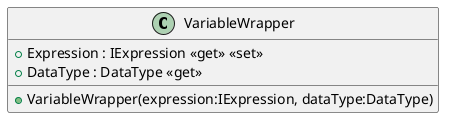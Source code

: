 @startuml
class VariableWrapper {
    + VariableWrapper(expression:IExpression, dataType:DataType)
    + Expression : IExpression <<get>> <<set>>
    + DataType : DataType <<get>>
}
@enduml

